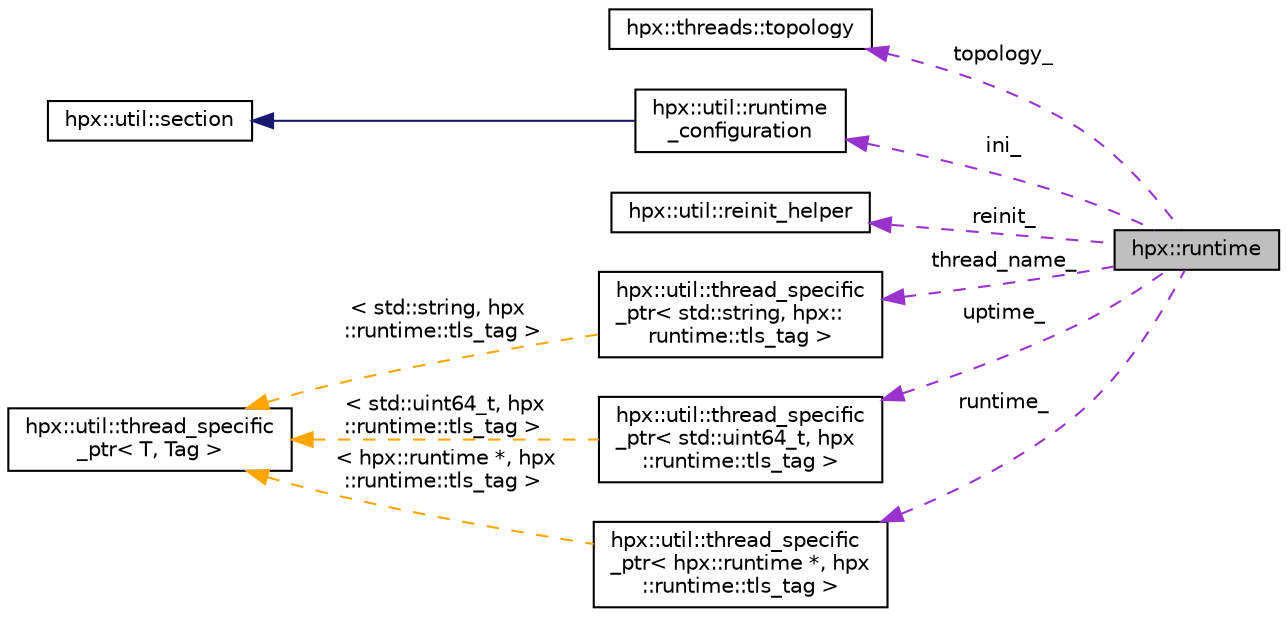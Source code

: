 digraph "hpx::runtime"
{
  edge [fontname="Helvetica",fontsize="10",labelfontname="Helvetica",labelfontsize="10"];
  node [fontname="Helvetica",fontsize="10",shape=record];
  rankdir="LR";
  Node2 [label="hpx::runtime",height=0.2,width=0.4,color="black", fillcolor="grey75", style="filled", fontcolor="black"];
  Node3 -> Node2 [dir="back",color="darkorchid3",fontsize="10",style="dashed",label=" topology_" ,fontname="Helvetica"];
  Node3 [label="hpx::threads::topology",height=0.2,width=0.4,color="black", fillcolor="white", style="filled",URL="$d5/daf/structhpx_1_1threads_1_1topology.html"];
  Node4 -> Node2 [dir="back",color="darkorchid3",fontsize="10",style="dashed",label=" ini_" ,fontname="Helvetica"];
  Node4 [label="hpx::util::runtime\l_configuration",height=0.2,width=0.4,color="black", fillcolor="white", style="filled",URL="$d8/d70/classhpx_1_1util_1_1runtime__configuration.html"];
  Node5 -> Node4 [dir="back",color="midnightblue",fontsize="10",style="solid",fontname="Helvetica"];
  Node5 [label="hpx::util::section",height=0.2,width=0.4,color="black", fillcolor="white", style="filled",URL="$dd/de4/classhpx_1_1util_1_1section.html"];
  Node6 -> Node2 [dir="back",color="darkorchid3",fontsize="10",style="dashed",label=" reinit_" ,fontname="Helvetica"];
  Node6 [label="hpx::util::reinit_helper",height=0.2,width=0.4,color="black", fillcolor="white", style="filled",URL="$d5/dfa/structhpx_1_1util_1_1reinit__helper.html"];
  Node7 -> Node2 [dir="back",color="darkorchid3",fontsize="10",style="dashed",label=" thread_name_" ,fontname="Helvetica"];
  Node7 [label="hpx::util::thread_specific\l_ptr\< std::string, hpx::\lruntime::tls_tag \>",height=0.2,width=0.4,color="black", fillcolor="white", style="filled",URL="$d4/d4c/structhpx_1_1util_1_1thread__specific__ptr.html"];
  Node8 -> Node7 [dir="back",color="orange",fontsize="10",style="dashed",label=" \< std::string, hpx\l::runtime::tls_tag \>" ,fontname="Helvetica"];
  Node8 [label="hpx::util::thread_specific\l_ptr\< T, Tag \>",height=0.2,width=0.4,color="black", fillcolor="white", style="filled",URL="$d4/d4c/structhpx_1_1util_1_1thread__specific__ptr.html"];
  Node9 -> Node2 [dir="back",color="darkorchid3",fontsize="10",style="dashed",label=" uptime_" ,fontname="Helvetica"];
  Node9 [label="hpx::util::thread_specific\l_ptr\< std::uint64_t, hpx\l::runtime::tls_tag \>",height=0.2,width=0.4,color="black", fillcolor="white", style="filled",URL="$d4/d4c/structhpx_1_1util_1_1thread__specific__ptr.html"];
  Node8 -> Node9 [dir="back",color="orange",fontsize="10",style="dashed",label=" \< std::uint64_t, hpx\l::runtime::tls_tag \>" ,fontname="Helvetica"];
  Node10 -> Node2 [dir="back",color="darkorchid3",fontsize="10",style="dashed",label=" runtime_" ,fontname="Helvetica"];
  Node10 [label="hpx::util::thread_specific\l_ptr\< hpx::runtime *, hpx\l::runtime::tls_tag \>",height=0.2,width=0.4,color="black", fillcolor="white", style="filled",URL="$d4/d4c/structhpx_1_1util_1_1thread__specific__ptr.html"];
  Node8 -> Node10 [dir="back",color="orange",fontsize="10",style="dashed",label=" \< hpx::runtime *, hpx\l::runtime::tls_tag \>" ,fontname="Helvetica"];
}
